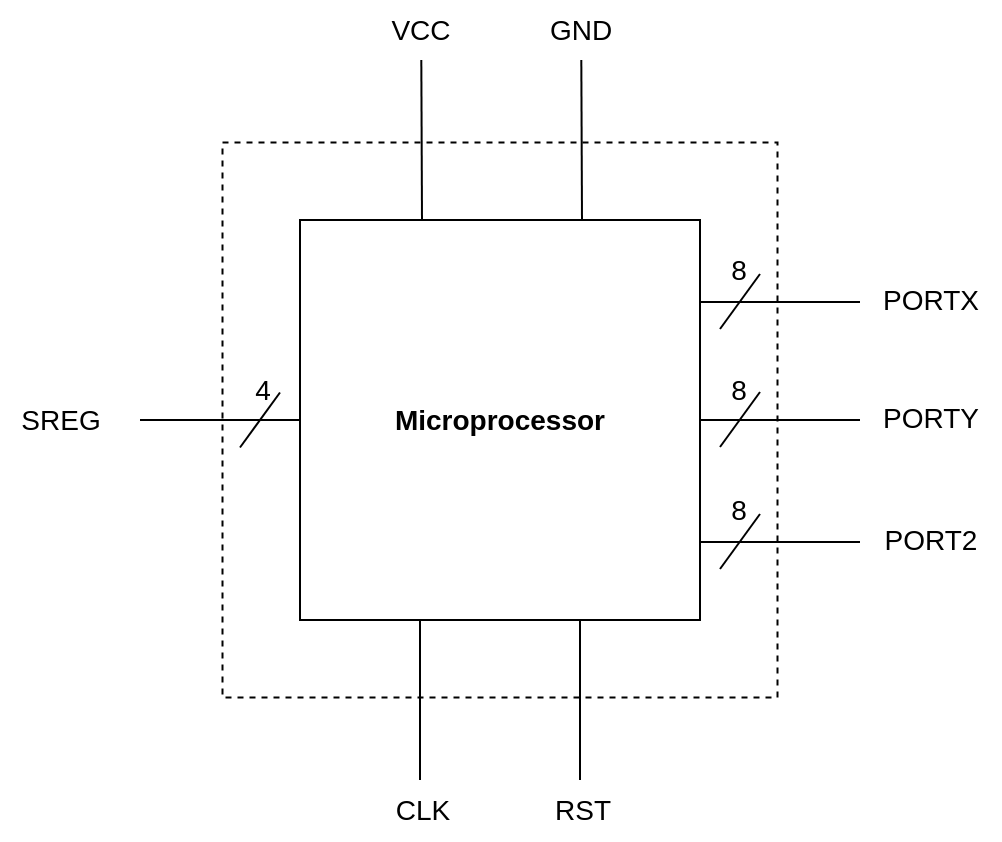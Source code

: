 <mxfile version="20.3.0" type="device"><diagram id="rfffPJQLBK6fUitQbbVN" name="Page-1"><mxGraphModel dx="1038" dy="641" grid="1" gridSize="10" guides="1" tooltips="1" connect="1" arrows="1" fold="1" page="1" pageScale="1" pageWidth="1654" pageHeight="1169" math="0" shadow="0"><root><mxCell id="0"/><mxCell id="1" parent="0"/><mxCell id="p2xKoIC38NIZcxpW63ye-4" value="" style="whiteSpace=wrap;html=1;aspect=fixed;fontSize=14;fillColor=none;dashed=1;" parent="1" vertex="1"><mxGeometry x="401.25" y="121.25" width="277.5" height="277.5" as="geometry"/></mxCell><mxCell id="p2xKoIC38NIZcxpW63ye-5" value="" style="endArrow=none;html=1;rounded=0;fontSize=14;" parent="1" edge="1"><mxGeometry width="50" height="50" relative="1" as="geometry"><mxPoint x="500" y="440" as="sourcePoint"/><mxPoint x="500" y="350" as="targetPoint"/></mxGeometry></mxCell><mxCell id="p2xKoIC38NIZcxpW63ye-6" value="" style="endArrow=none;html=1;rounded=0;fontSize=14;" parent="1" edge="1"><mxGeometry width="50" height="50" relative="1" as="geometry"><mxPoint x="580" y="440" as="sourcePoint"/><mxPoint x="580" y="350" as="targetPoint"/></mxGeometry></mxCell><mxCell id="p2xKoIC38NIZcxpW63ye-7" value="" style="endArrow=none;html=1;rounded=0;fontSize=14;entryX=0;entryY=0.5;entryDx=0;entryDy=0;" parent="1" target="p2xKoIC38NIZcxpW63ye-3" edge="1"><mxGeometry width="50" height="50" relative="1" as="geometry"><mxPoint x="360" y="260" as="sourcePoint"/><mxPoint x="330" y="200" as="targetPoint"/></mxGeometry></mxCell><mxCell id="p2xKoIC38NIZcxpW63ye-3" value="&lt;b&gt;&lt;font style=&quot;font-size: 14px;&quot;&gt;Microprocessor&lt;/font&gt;&lt;/b&gt;" style="whiteSpace=wrap;html=1;aspect=fixed;" parent="1" vertex="1"><mxGeometry x="440" y="160" width="200" height="200" as="geometry"/></mxCell><mxCell id="p2xKoIC38NIZcxpW63ye-10" value="CLK" style="text;html=1;align=center;verticalAlign=middle;resizable=0;points=[];autosize=1;strokeColor=none;fillColor=none;fontSize=14;" parent="1" vertex="1"><mxGeometry x="476" y="440" width="50" height="30" as="geometry"/></mxCell><mxCell id="p2xKoIC38NIZcxpW63ye-11" value="RST" style="text;html=1;align=center;verticalAlign=middle;resizable=0;points=[];autosize=1;strokeColor=none;fillColor=none;fontSize=14;" parent="1" vertex="1"><mxGeometry x="556" y="440" width="50" height="30" as="geometry"/></mxCell><mxCell id="p2xKoIC38NIZcxpW63ye-12" value="SREG" style="text;html=1;align=center;verticalAlign=middle;resizable=0;points=[];autosize=1;strokeColor=none;fillColor=none;fontSize=14;" parent="1" vertex="1"><mxGeometry x="290" y="245" width="60" height="30" as="geometry"/></mxCell><mxCell id="p2xKoIC38NIZcxpW63ye-13" value="" style="endArrow=none;html=1;rounded=0;fontSize=14;" parent="1" edge="1"><mxGeometry width="50" height="50" relative="1" as="geometry"><mxPoint x="410" y="273.75" as="sourcePoint"/><mxPoint x="430" y="246.25" as="targetPoint"/></mxGeometry></mxCell><mxCell id="p2xKoIC38NIZcxpW63ye-14" value="4" style="text;html=1;align=center;verticalAlign=middle;resizable=0;points=[];autosize=1;strokeColor=none;fillColor=none;fontSize=14;" parent="1" vertex="1"><mxGeometry x="406.25" y="230" width="30" height="30" as="geometry"/></mxCell><mxCell id="p2xKoIC38NIZcxpW63ye-15" value="" style="endArrow=none;html=1;rounded=0;fontSize=14;entryX=0;entryY=0.5;entryDx=0;entryDy=0;" parent="1" edge="1"><mxGeometry width="50" height="50" relative="1" as="geometry"><mxPoint x="640" y="201" as="sourcePoint"/><mxPoint x="720" y="201" as="targetPoint"/></mxGeometry></mxCell><mxCell id="p2xKoIC38NIZcxpW63ye-19" value="" style="endArrow=none;html=1;rounded=0;fontSize=14;entryX=0;entryY=0.5;entryDx=0;entryDy=0;" parent="1" edge="1"><mxGeometry width="50" height="50" relative="1" as="geometry"><mxPoint x="640" y="321" as="sourcePoint"/><mxPoint x="720" y="321" as="targetPoint"/></mxGeometry></mxCell><mxCell id="p2xKoIC38NIZcxpW63ye-21" value="" style="endArrow=none;html=1;rounded=0;fontSize=14;" parent="1" edge="1"><mxGeometry width="50" height="50" relative="1" as="geometry"><mxPoint x="650" y="214.5" as="sourcePoint"/><mxPoint x="670" y="187" as="targetPoint"/></mxGeometry></mxCell><mxCell id="p2xKoIC38NIZcxpW63ye-22" value="" style="endArrow=none;html=1;rounded=0;fontSize=14;" parent="1" edge="1"><mxGeometry width="50" height="50" relative="1" as="geometry"><mxPoint x="650" y="334.5" as="sourcePoint"/><mxPoint x="670" y="307" as="targetPoint"/></mxGeometry></mxCell><mxCell id="p2xKoIC38NIZcxpW63ye-23" value="8" style="text;html=1;align=center;verticalAlign=middle;resizable=0;points=[];autosize=1;strokeColor=none;fillColor=none;fontSize=14;" parent="1" vertex="1"><mxGeometry x="644" y="170" width="30" height="30" as="geometry"/></mxCell><mxCell id="p2xKoIC38NIZcxpW63ye-24" value="8" style="text;html=1;align=center;verticalAlign=middle;resizable=0;points=[];autosize=1;strokeColor=none;fillColor=none;fontSize=14;" parent="1" vertex="1"><mxGeometry x="644" y="290" width="30" height="30" as="geometry"/></mxCell><mxCell id="p2xKoIC38NIZcxpW63ye-25" value="PORTX" style="text;html=1;align=center;verticalAlign=middle;resizable=0;points=[];autosize=1;strokeColor=none;fillColor=none;fontSize=14;" parent="1" vertex="1"><mxGeometry x="720" y="185" width="70" height="30" as="geometry"/></mxCell><mxCell id="p2xKoIC38NIZcxpW63ye-26" value="PORT2" style="text;html=1;align=center;verticalAlign=middle;resizable=0;points=[];autosize=1;strokeColor=none;fillColor=none;fontSize=14;" parent="1" vertex="1"><mxGeometry x="720" y="305" width="70" height="30" as="geometry"/></mxCell><mxCell id="p2xKoIC38NIZcxpW63ye-27" value="" style="endArrow=none;html=1;rounded=0;fontSize=14;" parent="1" edge="1"><mxGeometry width="50" height="50" relative="1" as="geometry"><mxPoint x="581" y="160" as="sourcePoint"/><mxPoint x="580.66" y="80.0" as="targetPoint"/></mxGeometry></mxCell><mxCell id="p2xKoIC38NIZcxpW63ye-28" value="" style="endArrow=none;html=1;rounded=0;fontSize=14;" parent="1" edge="1"><mxGeometry width="50" height="50" relative="1" as="geometry"><mxPoint x="501" y="160" as="sourcePoint"/><mxPoint x="500.66" y="80.0" as="targetPoint"/></mxGeometry></mxCell><mxCell id="p2xKoIC38NIZcxpW63ye-29" value="VCC" style="text;html=1;align=center;verticalAlign=middle;resizable=0;points=[];autosize=1;strokeColor=none;fillColor=none;fontSize=14;" parent="1" vertex="1"><mxGeometry x="475" y="50" width="50" height="30" as="geometry"/></mxCell><mxCell id="p2xKoIC38NIZcxpW63ye-30" value="GND" style="text;html=1;align=center;verticalAlign=middle;resizable=0;points=[];autosize=1;strokeColor=none;fillColor=none;fontSize=14;" parent="1" vertex="1"><mxGeometry x="555" y="50" width="50" height="30" as="geometry"/></mxCell><mxCell id="p2xKoIC38NIZcxpW63ye-31" value="" style="endArrow=none;html=1;rounded=0;fontSize=14;entryX=0;entryY=0.5;entryDx=0;entryDy=0;" parent="1" edge="1"><mxGeometry width="50" height="50" relative="1" as="geometry"><mxPoint x="640" y="260" as="sourcePoint"/><mxPoint x="720" y="260" as="targetPoint"/></mxGeometry></mxCell><mxCell id="p2xKoIC38NIZcxpW63ye-32" value="" style="endArrow=none;html=1;rounded=0;fontSize=14;" parent="1" edge="1"><mxGeometry width="50" height="50" relative="1" as="geometry"><mxPoint x="650" y="273.5" as="sourcePoint"/><mxPoint x="670" y="246" as="targetPoint"/></mxGeometry></mxCell><mxCell id="p2xKoIC38NIZcxpW63ye-33" value="8" style="text;html=1;align=center;verticalAlign=middle;resizable=0;points=[];autosize=1;strokeColor=none;fillColor=none;fontSize=14;" parent="1" vertex="1"><mxGeometry x="644" y="230" width="30" height="30" as="geometry"/></mxCell><mxCell id="p2xKoIC38NIZcxpW63ye-34" value="PORTY" style="text;html=1;align=center;verticalAlign=middle;resizable=0;points=[];autosize=1;strokeColor=none;fillColor=none;fontSize=14;" parent="1" vertex="1"><mxGeometry x="720" y="244" width="70" height="30" as="geometry"/></mxCell></root></mxGraphModel></diagram></mxfile>